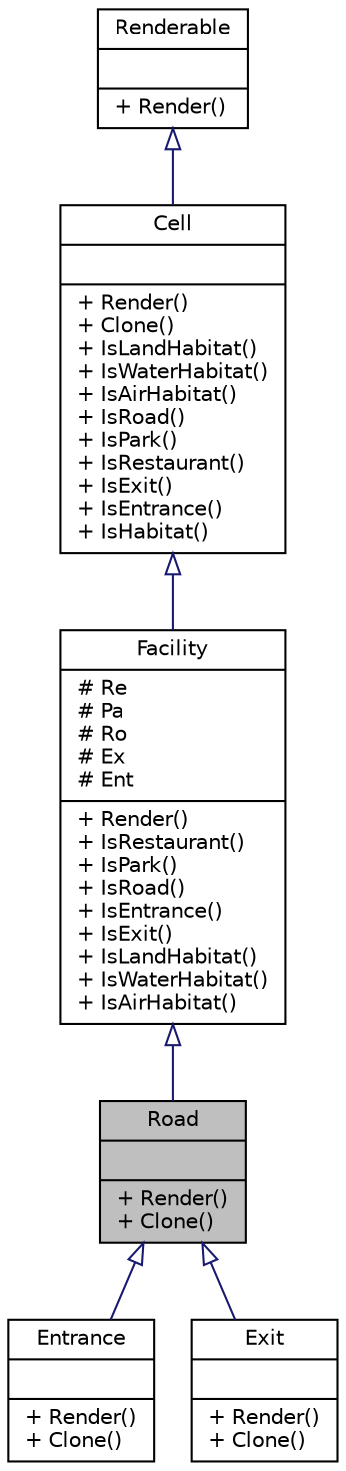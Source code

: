 digraph "Road"
{
  edge [fontname="Helvetica",fontsize="10",labelfontname="Helvetica",labelfontsize="10"];
  node [fontname="Helvetica",fontsize="10",shape=record];
  Node1 [label="{Road\n||+ Render()\l+ Clone()\l}",height=0.2,width=0.4,color="black", fillcolor="grey75", style="filled", fontcolor="black"];
  Node2 -> Node1 [dir="back",color="midnightblue",fontsize="10",style="solid",arrowtail="onormal",fontname="Helvetica"];
  Node2 [label="{Facility\n|# Re\l# Pa\l# Ro\l# Ex\l# Ent\l|+ Render()\l+ IsRestaurant()\l+ IsPark()\l+ IsRoad()\l+ IsEntrance()\l+ IsExit()\l+ IsLandHabitat()\l+ IsWaterHabitat()\l+ IsAirHabitat()\l}",height=0.2,width=0.4,color="black", fillcolor="white", style="filled",URL="$classFacility.html"];
  Node3 -> Node2 [dir="back",color="midnightblue",fontsize="10",style="solid",arrowtail="onormal",fontname="Helvetica"];
  Node3 [label="{Cell\n||+ Render()\l+ Clone()\l+ IsLandHabitat()\l+ IsWaterHabitat()\l+ IsAirHabitat()\l+ IsRoad()\l+ IsPark()\l+ IsRestaurant()\l+ IsExit()\l+ IsEntrance()\l+ IsHabitat()\l}",height=0.2,width=0.4,color="black", fillcolor="white", style="filled",URL="$classCell.html"];
  Node4 -> Node3 [dir="back",color="midnightblue",fontsize="10",style="solid",arrowtail="onormal",fontname="Helvetica"];
  Node4 [label="{Renderable\n||+ Render()\l}",height=0.2,width=0.4,color="black", fillcolor="white", style="filled",URL="$classRenderable.html"];
  Node1 -> Node5 [dir="back",color="midnightblue",fontsize="10",style="solid",arrowtail="onormal",fontname="Helvetica"];
  Node5 [label="{Entrance\n||+ Render()\l+ Clone()\l}",height=0.2,width=0.4,color="black", fillcolor="white", style="filled",URL="$classEntrance.html"];
  Node1 -> Node6 [dir="back",color="midnightblue",fontsize="10",style="solid",arrowtail="onormal",fontname="Helvetica"];
  Node6 [label="{Exit\n||+ Render()\l+ Clone()\l}",height=0.2,width=0.4,color="black", fillcolor="white", style="filled",URL="$classExit.html"];
}
